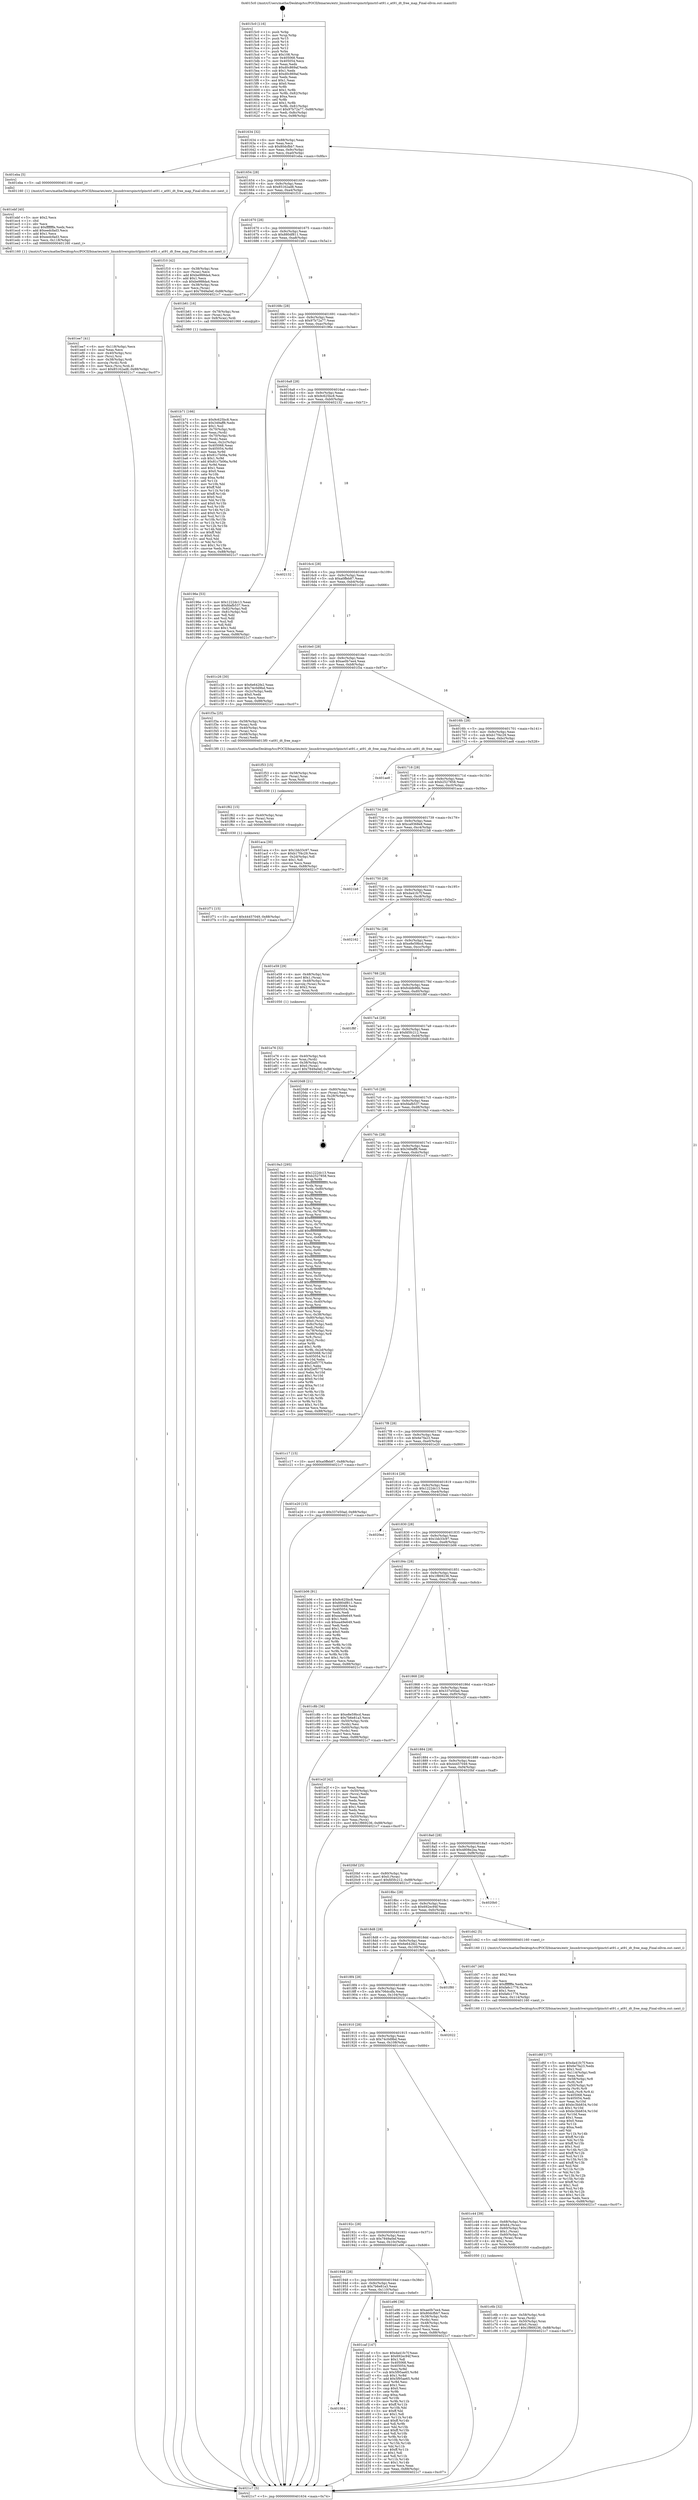 digraph "0x4015c0" {
  label = "0x4015c0 (/mnt/c/Users/mathe/Desktop/tcc/POCII/binaries/extr_linuxdriverspinctrlpinctrl-at91.c_at91_dt_free_map_Final-ollvm.out::main(0))"
  labelloc = "t"
  node[shape=record]

  Entry [label="",width=0.3,height=0.3,shape=circle,fillcolor=black,style=filled]
  "0x401634" [label="{
     0x401634 [32]\l
     | [instrs]\l
     &nbsp;&nbsp;0x401634 \<+6\>: mov -0x88(%rbp),%eax\l
     &nbsp;&nbsp;0x40163a \<+2\>: mov %eax,%ecx\l
     &nbsp;&nbsp;0x40163c \<+6\>: sub $0x80dcfbb7,%ecx\l
     &nbsp;&nbsp;0x401642 \<+6\>: mov %eax,-0x9c(%rbp)\l
     &nbsp;&nbsp;0x401648 \<+6\>: mov %ecx,-0xa0(%rbp)\l
     &nbsp;&nbsp;0x40164e \<+6\>: je 0000000000401eba \<main+0x8fa\>\l
  }"]
  "0x401eba" [label="{
     0x401eba [5]\l
     | [instrs]\l
     &nbsp;&nbsp;0x401eba \<+5\>: call 0000000000401160 \<next_i\>\l
     | [calls]\l
     &nbsp;&nbsp;0x401160 \{1\} (/mnt/c/Users/mathe/Desktop/tcc/POCII/binaries/extr_linuxdriverspinctrlpinctrl-at91.c_at91_dt_free_map_Final-ollvm.out::next_i)\l
  }"]
  "0x401654" [label="{
     0x401654 [28]\l
     | [instrs]\l
     &nbsp;&nbsp;0x401654 \<+5\>: jmp 0000000000401659 \<main+0x99\>\l
     &nbsp;&nbsp;0x401659 \<+6\>: mov -0x9c(%rbp),%eax\l
     &nbsp;&nbsp;0x40165f \<+5\>: sub $0x85162ad8,%eax\l
     &nbsp;&nbsp;0x401664 \<+6\>: mov %eax,-0xa4(%rbp)\l
     &nbsp;&nbsp;0x40166a \<+6\>: je 0000000000401f10 \<main+0x950\>\l
  }"]
  Exit [label="",width=0.3,height=0.3,shape=circle,fillcolor=black,style=filled,peripheries=2]
  "0x401f10" [label="{
     0x401f10 [42]\l
     | [instrs]\l
     &nbsp;&nbsp;0x401f10 \<+4\>: mov -0x38(%rbp),%rax\l
     &nbsp;&nbsp;0x401f14 \<+2\>: mov (%rax),%ecx\l
     &nbsp;&nbsp;0x401f16 \<+6\>: add $0xbe988da4,%ecx\l
     &nbsp;&nbsp;0x401f1c \<+3\>: add $0x1,%ecx\l
     &nbsp;&nbsp;0x401f1f \<+6\>: sub $0xbe988da4,%ecx\l
     &nbsp;&nbsp;0x401f25 \<+4\>: mov -0x38(%rbp),%rax\l
     &nbsp;&nbsp;0x401f29 \<+2\>: mov %ecx,(%rax)\l
     &nbsp;&nbsp;0x401f2b \<+10\>: movl $0x7849a0ef,-0x88(%rbp)\l
     &nbsp;&nbsp;0x401f35 \<+5\>: jmp 00000000004021c7 \<main+0xc07\>\l
  }"]
  "0x401670" [label="{
     0x401670 [28]\l
     | [instrs]\l
     &nbsp;&nbsp;0x401670 \<+5\>: jmp 0000000000401675 \<main+0xb5\>\l
     &nbsp;&nbsp;0x401675 \<+6\>: mov -0x9c(%rbp),%eax\l
     &nbsp;&nbsp;0x40167b \<+5\>: sub $0x880df811,%eax\l
     &nbsp;&nbsp;0x401680 \<+6\>: mov %eax,-0xa8(%rbp)\l
     &nbsp;&nbsp;0x401686 \<+6\>: je 0000000000401b61 \<main+0x5a1\>\l
  }"]
  "0x401f71" [label="{
     0x401f71 [15]\l
     | [instrs]\l
     &nbsp;&nbsp;0x401f71 \<+10\>: movl $0x44457049,-0x88(%rbp)\l
     &nbsp;&nbsp;0x401f7b \<+5\>: jmp 00000000004021c7 \<main+0xc07\>\l
  }"]
  "0x401b61" [label="{
     0x401b61 [16]\l
     | [instrs]\l
     &nbsp;&nbsp;0x401b61 \<+4\>: mov -0x78(%rbp),%rax\l
     &nbsp;&nbsp;0x401b65 \<+3\>: mov (%rax),%rax\l
     &nbsp;&nbsp;0x401b68 \<+4\>: mov 0x8(%rax),%rdi\l
     &nbsp;&nbsp;0x401b6c \<+5\>: call 0000000000401060 \<atoi@plt\>\l
     | [calls]\l
     &nbsp;&nbsp;0x401060 \{1\} (unknown)\l
  }"]
  "0x40168c" [label="{
     0x40168c [28]\l
     | [instrs]\l
     &nbsp;&nbsp;0x40168c \<+5\>: jmp 0000000000401691 \<main+0xd1\>\l
     &nbsp;&nbsp;0x401691 \<+6\>: mov -0x9c(%rbp),%eax\l
     &nbsp;&nbsp;0x401697 \<+5\>: sub $0x97b72a77,%eax\l
     &nbsp;&nbsp;0x40169c \<+6\>: mov %eax,-0xac(%rbp)\l
     &nbsp;&nbsp;0x4016a2 \<+6\>: je 000000000040196e \<main+0x3ae\>\l
  }"]
  "0x401f62" [label="{
     0x401f62 [15]\l
     | [instrs]\l
     &nbsp;&nbsp;0x401f62 \<+4\>: mov -0x40(%rbp),%rax\l
     &nbsp;&nbsp;0x401f66 \<+3\>: mov (%rax),%rax\l
     &nbsp;&nbsp;0x401f69 \<+3\>: mov %rax,%rdi\l
     &nbsp;&nbsp;0x401f6c \<+5\>: call 0000000000401030 \<free@plt\>\l
     | [calls]\l
     &nbsp;&nbsp;0x401030 \{1\} (unknown)\l
  }"]
  "0x40196e" [label="{
     0x40196e [53]\l
     | [instrs]\l
     &nbsp;&nbsp;0x40196e \<+5\>: mov $0x1222dc13,%eax\l
     &nbsp;&nbsp;0x401973 \<+5\>: mov $0xfdafb537,%ecx\l
     &nbsp;&nbsp;0x401978 \<+6\>: mov -0x82(%rbp),%dl\l
     &nbsp;&nbsp;0x40197e \<+7\>: mov -0x81(%rbp),%sil\l
     &nbsp;&nbsp;0x401985 \<+3\>: mov %dl,%dil\l
     &nbsp;&nbsp;0x401988 \<+3\>: and %sil,%dil\l
     &nbsp;&nbsp;0x40198b \<+3\>: xor %sil,%dl\l
     &nbsp;&nbsp;0x40198e \<+3\>: or %dl,%dil\l
     &nbsp;&nbsp;0x401991 \<+4\>: test $0x1,%dil\l
     &nbsp;&nbsp;0x401995 \<+3\>: cmovne %ecx,%eax\l
     &nbsp;&nbsp;0x401998 \<+6\>: mov %eax,-0x88(%rbp)\l
     &nbsp;&nbsp;0x40199e \<+5\>: jmp 00000000004021c7 \<main+0xc07\>\l
  }"]
  "0x4016a8" [label="{
     0x4016a8 [28]\l
     | [instrs]\l
     &nbsp;&nbsp;0x4016a8 \<+5\>: jmp 00000000004016ad \<main+0xed\>\l
     &nbsp;&nbsp;0x4016ad \<+6\>: mov -0x9c(%rbp),%eax\l
     &nbsp;&nbsp;0x4016b3 \<+5\>: sub $0x9c625bc8,%eax\l
     &nbsp;&nbsp;0x4016b8 \<+6\>: mov %eax,-0xb0(%rbp)\l
     &nbsp;&nbsp;0x4016be \<+6\>: je 0000000000402132 \<main+0xb72\>\l
  }"]
  "0x4021c7" [label="{
     0x4021c7 [5]\l
     | [instrs]\l
     &nbsp;&nbsp;0x4021c7 \<+5\>: jmp 0000000000401634 \<main+0x74\>\l
  }"]
  "0x4015c0" [label="{
     0x4015c0 [116]\l
     | [instrs]\l
     &nbsp;&nbsp;0x4015c0 \<+1\>: push %rbp\l
     &nbsp;&nbsp;0x4015c1 \<+3\>: mov %rsp,%rbp\l
     &nbsp;&nbsp;0x4015c4 \<+2\>: push %r15\l
     &nbsp;&nbsp;0x4015c6 \<+2\>: push %r14\l
     &nbsp;&nbsp;0x4015c8 \<+2\>: push %r13\l
     &nbsp;&nbsp;0x4015ca \<+2\>: push %r12\l
     &nbsp;&nbsp;0x4015cc \<+1\>: push %rbx\l
     &nbsp;&nbsp;0x4015cd \<+7\>: sub $0x108,%rsp\l
     &nbsp;&nbsp;0x4015d4 \<+7\>: mov 0x405068,%eax\l
     &nbsp;&nbsp;0x4015db \<+7\>: mov 0x405054,%ecx\l
     &nbsp;&nbsp;0x4015e2 \<+2\>: mov %eax,%edx\l
     &nbsp;&nbsp;0x4015e4 \<+6\>: sub $0xd0c869af,%edx\l
     &nbsp;&nbsp;0x4015ea \<+3\>: sub $0x1,%edx\l
     &nbsp;&nbsp;0x4015ed \<+6\>: add $0xd0c869af,%edx\l
     &nbsp;&nbsp;0x4015f3 \<+3\>: imul %edx,%eax\l
     &nbsp;&nbsp;0x4015f6 \<+3\>: and $0x1,%eax\l
     &nbsp;&nbsp;0x4015f9 \<+3\>: cmp $0x0,%eax\l
     &nbsp;&nbsp;0x4015fc \<+4\>: sete %r8b\l
     &nbsp;&nbsp;0x401600 \<+4\>: and $0x1,%r8b\l
     &nbsp;&nbsp;0x401604 \<+7\>: mov %r8b,-0x82(%rbp)\l
     &nbsp;&nbsp;0x40160b \<+3\>: cmp $0xa,%ecx\l
     &nbsp;&nbsp;0x40160e \<+4\>: setl %r8b\l
     &nbsp;&nbsp;0x401612 \<+4\>: and $0x1,%r8b\l
     &nbsp;&nbsp;0x401616 \<+7\>: mov %r8b,-0x81(%rbp)\l
     &nbsp;&nbsp;0x40161d \<+10\>: movl $0x97b72a77,-0x88(%rbp)\l
     &nbsp;&nbsp;0x401627 \<+6\>: mov %edi,-0x8c(%rbp)\l
     &nbsp;&nbsp;0x40162d \<+7\>: mov %rsi,-0x98(%rbp)\l
  }"]
  "0x401f53" [label="{
     0x401f53 [15]\l
     | [instrs]\l
     &nbsp;&nbsp;0x401f53 \<+4\>: mov -0x58(%rbp),%rax\l
     &nbsp;&nbsp;0x401f57 \<+3\>: mov (%rax),%rax\l
     &nbsp;&nbsp;0x401f5a \<+3\>: mov %rax,%rdi\l
     &nbsp;&nbsp;0x401f5d \<+5\>: call 0000000000401030 \<free@plt\>\l
     | [calls]\l
     &nbsp;&nbsp;0x401030 \{1\} (unknown)\l
  }"]
  "0x402132" [label="{
     0x402132\l
  }", style=dashed]
  "0x4016c4" [label="{
     0x4016c4 [28]\l
     | [instrs]\l
     &nbsp;&nbsp;0x4016c4 \<+5\>: jmp 00000000004016c9 \<main+0x109\>\l
     &nbsp;&nbsp;0x4016c9 \<+6\>: mov -0x9c(%rbp),%eax\l
     &nbsp;&nbsp;0x4016cf \<+5\>: sub $0xa0ffeb87,%eax\l
     &nbsp;&nbsp;0x4016d4 \<+6\>: mov %eax,-0xb4(%rbp)\l
     &nbsp;&nbsp;0x4016da \<+6\>: je 0000000000401c26 \<main+0x666\>\l
  }"]
  "0x401ee7" [label="{
     0x401ee7 [41]\l
     | [instrs]\l
     &nbsp;&nbsp;0x401ee7 \<+6\>: mov -0x118(%rbp),%ecx\l
     &nbsp;&nbsp;0x401eed \<+3\>: imul %eax,%ecx\l
     &nbsp;&nbsp;0x401ef0 \<+4\>: mov -0x40(%rbp),%rsi\l
     &nbsp;&nbsp;0x401ef4 \<+3\>: mov (%rsi),%rsi\l
     &nbsp;&nbsp;0x401ef7 \<+4\>: mov -0x38(%rbp),%rdi\l
     &nbsp;&nbsp;0x401efb \<+3\>: movslq (%rdi),%rdi\l
     &nbsp;&nbsp;0x401efe \<+3\>: mov %ecx,(%rsi,%rdi,4)\l
     &nbsp;&nbsp;0x401f01 \<+10\>: movl $0x85162ad8,-0x88(%rbp)\l
     &nbsp;&nbsp;0x401f0b \<+5\>: jmp 00000000004021c7 \<main+0xc07\>\l
  }"]
  "0x401c26" [label="{
     0x401c26 [30]\l
     | [instrs]\l
     &nbsp;&nbsp;0x401c26 \<+5\>: mov $0x6e642fe2,%eax\l
     &nbsp;&nbsp;0x401c2b \<+5\>: mov $0x74c0d9bd,%ecx\l
     &nbsp;&nbsp;0x401c30 \<+3\>: mov -0x2c(%rbp),%edx\l
     &nbsp;&nbsp;0x401c33 \<+3\>: cmp $0x0,%edx\l
     &nbsp;&nbsp;0x401c36 \<+3\>: cmove %ecx,%eax\l
     &nbsp;&nbsp;0x401c39 \<+6\>: mov %eax,-0x88(%rbp)\l
     &nbsp;&nbsp;0x401c3f \<+5\>: jmp 00000000004021c7 \<main+0xc07\>\l
  }"]
  "0x4016e0" [label="{
     0x4016e0 [28]\l
     | [instrs]\l
     &nbsp;&nbsp;0x4016e0 \<+5\>: jmp 00000000004016e5 \<main+0x125\>\l
     &nbsp;&nbsp;0x4016e5 \<+6\>: mov -0x9c(%rbp),%eax\l
     &nbsp;&nbsp;0x4016eb \<+5\>: sub $0xae0b7ee4,%eax\l
     &nbsp;&nbsp;0x4016f0 \<+6\>: mov %eax,-0xb8(%rbp)\l
     &nbsp;&nbsp;0x4016f6 \<+6\>: je 0000000000401f3a \<main+0x97a\>\l
  }"]
  "0x401ebf" [label="{
     0x401ebf [40]\l
     | [instrs]\l
     &nbsp;&nbsp;0x401ebf \<+5\>: mov $0x2,%ecx\l
     &nbsp;&nbsp;0x401ec4 \<+1\>: cltd\l
     &nbsp;&nbsp;0x401ec5 \<+2\>: idiv %ecx\l
     &nbsp;&nbsp;0x401ec7 \<+6\>: imul $0xfffffffe,%edx,%ecx\l
     &nbsp;&nbsp;0x401ecd \<+6\>: add $0xeedcfad3,%ecx\l
     &nbsp;&nbsp;0x401ed3 \<+3\>: add $0x1,%ecx\l
     &nbsp;&nbsp;0x401ed6 \<+6\>: sub $0xeedcfad3,%ecx\l
     &nbsp;&nbsp;0x401edc \<+6\>: mov %ecx,-0x118(%rbp)\l
     &nbsp;&nbsp;0x401ee2 \<+5\>: call 0000000000401160 \<next_i\>\l
     | [calls]\l
     &nbsp;&nbsp;0x401160 \{1\} (/mnt/c/Users/mathe/Desktop/tcc/POCII/binaries/extr_linuxdriverspinctrlpinctrl-at91.c_at91_dt_free_map_Final-ollvm.out::next_i)\l
  }"]
  "0x401f3a" [label="{
     0x401f3a [25]\l
     | [instrs]\l
     &nbsp;&nbsp;0x401f3a \<+4\>: mov -0x58(%rbp),%rax\l
     &nbsp;&nbsp;0x401f3e \<+3\>: mov (%rax),%rdi\l
     &nbsp;&nbsp;0x401f41 \<+4\>: mov -0x40(%rbp),%rax\l
     &nbsp;&nbsp;0x401f45 \<+3\>: mov (%rax),%rsi\l
     &nbsp;&nbsp;0x401f48 \<+4\>: mov -0x68(%rbp),%rax\l
     &nbsp;&nbsp;0x401f4c \<+2\>: mov (%rax),%edx\l
     &nbsp;&nbsp;0x401f4e \<+5\>: call 00000000004013f0 \<at91_dt_free_map\>\l
     | [calls]\l
     &nbsp;&nbsp;0x4013f0 \{1\} (/mnt/c/Users/mathe/Desktop/tcc/POCII/binaries/extr_linuxdriverspinctrlpinctrl-at91.c_at91_dt_free_map_Final-ollvm.out::at91_dt_free_map)\l
  }"]
  "0x4016fc" [label="{
     0x4016fc [28]\l
     | [instrs]\l
     &nbsp;&nbsp;0x4016fc \<+5\>: jmp 0000000000401701 \<main+0x141\>\l
     &nbsp;&nbsp;0x401701 \<+6\>: mov -0x9c(%rbp),%eax\l
     &nbsp;&nbsp;0x401707 \<+5\>: sub $0xb17f4c29,%eax\l
     &nbsp;&nbsp;0x40170c \<+6\>: mov %eax,-0xbc(%rbp)\l
     &nbsp;&nbsp;0x401712 \<+6\>: je 0000000000401ae8 \<main+0x528\>\l
  }"]
  "0x401e76" [label="{
     0x401e76 [32]\l
     | [instrs]\l
     &nbsp;&nbsp;0x401e76 \<+4\>: mov -0x40(%rbp),%rdi\l
     &nbsp;&nbsp;0x401e7a \<+3\>: mov %rax,(%rdi)\l
     &nbsp;&nbsp;0x401e7d \<+4\>: mov -0x38(%rbp),%rax\l
     &nbsp;&nbsp;0x401e81 \<+6\>: movl $0x0,(%rax)\l
     &nbsp;&nbsp;0x401e87 \<+10\>: movl $0x7849a0ef,-0x88(%rbp)\l
     &nbsp;&nbsp;0x401e91 \<+5\>: jmp 00000000004021c7 \<main+0xc07\>\l
  }"]
  "0x401ae8" [label="{
     0x401ae8\l
  }", style=dashed]
  "0x401718" [label="{
     0x401718 [28]\l
     | [instrs]\l
     &nbsp;&nbsp;0x401718 \<+5\>: jmp 000000000040171d \<main+0x15d\>\l
     &nbsp;&nbsp;0x40171d \<+6\>: mov -0x9c(%rbp),%eax\l
     &nbsp;&nbsp;0x401723 \<+5\>: sub $0xb2527858,%eax\l
     &nbsp;&nbsp;0x401728 \<+6\>: mov %eax,-0xc0(%rbp)\l
     &nbsp;&nbsp;0x40172e \<+6\>: je 0000000000401aca \<main+0x50a\>\l
  }"]
  "0x401d6f" [label="{
     0x401d6f [177]\l
     | [instrs]\l
     &nbsp;&nbsp;0x401d6f \<+5\>: mov $0xda41fc7f,%ecx\l
     &nbsp;&nbsp;0x401d74 \<+5\>: mov $0x6e7fa23,%edx\l
     &nbsp;&nbsp;0x401d79 \<+3\>: mov $0x1,%sil\l
     &nbsp;&nbsp;0x401d7c \<+6\>: mov -0x114(%rbp),%edi\l
     &nbsp;&nbsp;0x401d82 \<+3\>: imul %eax,%edi\l
     &nbsp;&nbsp;0x401d85 \<+4\>: mov -0x58(%rbp),%r8\l
     &nbsp;&nbsp;0x401d89 \<+3\>: mov (%r8),%r8\l
     &nbsp;&nbsp;0x401d8c \<+4\>: mov -0x50(%rbp),%r9\l
     &nbsp;&nbsp;0x401d90 \<+3\>: movslq (%r9),%r9\l
     &nbsp;&nbsp;0x401d93 \<+4\>: mov %edi,(%r8,%r9,4)\l
     &nbsp;&nbsp;0x401d97 \<+7\>: mov 0x405068,%eax\l
     &nbsp;&nbsp;0x401d9e \<+7\>: mov 0x405054,%edi\l
     &nbsp;&nbsp;0x401da5 \<+3\>: mov %eax,%r10d\l
     &nbsp;&nbsp;0x401da8 \<+7\>: add $0xbc3bb834,%r10d\l
     &nbsp;&nbsp;0x401daf \<+4\>: sub $0x1,%r10d\l
     &nbsp;&nbsp;0x401db3 \<+7\>: sub $0xbc3bb834,%r10d\l
     &nbsp;&nbsp;0x401dba \<+4\>: imul %r10d,%eax\l
     &nbsp;&nbsp;0x401dbe \<+3\>: and $0x1,%eax\l
     &nbsp;&nbsp;0x401dc1 \<+3\>: cmp $0x0,%eax\l
     &nbsp;&nbsp;0x401dc4 \<+4\>: sete %r11b\l
     &nbsp;&nbsp;0x401dc8 \<+3\>: cmp $0xa,%edi\l
     &nbsp;&nbsp;0x401dcb \<+3\>: setl %bl\l
     &nbsp;&nbsp;0x401dce \<+3\>: mov %r11b,%r14b\l
     &nbsp;&nbsp;0x401dd1 \<+4\>: xor $0xff,%r14b\l
     &nbsp;&nbsp;0x401dd5 \<+3\>: mov %bl,%r15b\l
     &nbsp;&nbsp;0x401dd8 \<+4\>: xor $0xff,%r15b\l
     &nbsp;&nbsp;0x401ddc \<+4\>: xor $0x1,%sil\l
     &nbsp;&nbsp;0x401de0 \<+3\>: mov %r14b,%r12b\l
     &nbsp;&nbsp;0x401de3 \<+4\>: and $0xff,%r12b\l
     &nbsp;&nbsp;0x401de7 \<+3\>: and %sil,%r11b\l
     &nbsp;&nbsp;0x401dea \<+3\>: mov %r15b,%r13b\l
     &nbsp;&nbsp;0x401ded \<+4\>: and $0xff,%r13b\l
     &nbsp;&nbsp;0x401df1 \<+3\>: and %sil,%bl\l
     &nbsp;&nbsp;0x401df4 \<+3\>: or %r11b,%r12b\l
     &nbsp;&nbsp;0x401df7 \<+3\>: or %bl,%r13b\l
     &nbsp;&nbsp;0x401dfa \<+3\>: xor %r13b,%r12b\l
     &nbsp;&nbsp;0x401dfd \<+3\>: or %r15b,%r14b\l
     &nbsp;&nbsp;0x401e00 \<+4\>: xor $0xff,%r14b\l
     &nbsp;&nbsp;0x401e04 \<+4\>: or $0x1,%sil\l
     &nbsp;&nbsp;0x401e08 \<+3\>: and %sil,%r14b\l
     &nbsp;&nbsp;0x401e0b \<+3\>: or %r14b,%r12b\l
     &nbsp;&nbsp;0x401e0e \<+4\>: test $0x1,%r12b\l
     &nbsp;&nbsp;0x401e12 \<+3\>: cmovne %edx,%ecx\l
     &nbsp;&nbsp;0x401e15 \<+6\>: mov %ecx,-0x88(%rbp)\l
     &nbsp;&nbsp;0x401e1b \<+5\>: jmp 00000000004021c7 \<main+0xc07\>\l
  }"]
  "0x401aca" [label="{
     0x401aca [30]\l
     | [instrs]\l
     &nbsp;&nbsp;0x401aca \<+5\>: mov $0x1bb33c97,%eax\l
     &nbsp;&nbsp;0x401acf \<+5\>: mov $0xb17f4c29,%ecx\l
     &nbsp;&nbsp;0x401ad4 \<+3\>: mov -0x2d(%rbp),%dl\l
     &nbsp;&nbsp;0x401ad7 \<+3\>: test $0x1,%dl\l
     &nbsp;&nbsp;0x401ada \<+3\>: cmovne %ecx,%eax\l
     &nbsp;&nbsp;0x401add \<+6\>: mov %eax,-0x88(%rbp)\l
     &nbsp;&nbsp;0x401ae3 \<+5\>: jmp 00000000004021c7 \<main+0xc07\>\l
  }"]
  "0x401734" [label="{
     0x401734 [28]\l
     | [instrs]\l
     &nbsp;&nbsp;0x401734 \<+5\>: jmp 0000000000401739 \<main+0x179\>\l
     &nbsp;&nbsp;0x401739 \<+6\>: mov -0x9c(%rbp),%eax\l
     &nbsp;&nbsp;0x40173f \<+5\>: sub $0xca9368e8,%eax\l
     &nbsp;&nbsp;0x401744 \<+6\>: mov %eax,-0xc4(%rbp)\l
     &nbsp;&nbsp;0x40174a \<+6\>: je 00000000004021b8 \<main+0xbf8\>\l
  }"]
  "0x401d47" [label="{
     0x401d47 [40]\l
     | [instrs]\l
     &nbsp;&nbsp;0x401d47 \<+5\>: mov $0x2,%ecx\l
     &nbsp;&nbsp;0x401d4c \<+1\>: cltd\l
     &nbsp;&nbsp;0x401d4d \<+2\>: idiv %ecx\l
     &nbsp;&nbsp;0x401d4f \<+6\>: imul $0xfffffffe,%edx,%ecx\l
     &nbsp;&nbsp;0x401d55 \<+6\>: add $0xfa6c1776,%ecx\l
     &nbsp;&nbsp;0x401d5b \<+3\>: add $0x1,%ecx\l
     &nbsp;&nbsp;0x401d5e \<+6\>: sub $0xfa6c1776,%ecx\l
     &nbsp;&nbsp;0x401d64 \<+6\>: mov %ecx,-0x114(%rbp)\l
     &nbsp;&nbsp;0x401d6a \<+5\>: call 0000000000401160 \<next_i\>\l
     | [calls]\l
     &nbsp;&nbsp;0x401160 \{1\} (/mnt/c/Users/mathe/Desktop/tcc/POCII/binaries/extr_linuxdriverspinctrlpinctrl-at91.c_at91_dt_free_map_Final-ollvm.out::next_i)\l
  }"]
  "0x4021b8" [label="{
     0x4021b8\l
  }", style=dashed]
  "0x401750" [label="{
     0x401750 [28]\l
     | [instrs]\l
     &nbsp;&nbsp;0x401750 \<+5\>: jmp 0000000000401755 \<main+0x195\>\l
     &nbsp;&nbsp;0x401755 \<+6\>: mov -0x9c(%rbp),%eax\l
     &nbsp;&nbsp;0x40175b \<+5\>: sub $0xda41fc7f,%eax\l
     &nbsp;&nbsp;0x401760 \<+6\>: mov %eax,-0xc8(%rbp)\l
     &nbsp;&nbsp;0x401766 \<+6\>: je 0000000000402162 \<main+0xba2\>\l
  }"]
  "0x401964" [label="{
     0x401964\l
  }", style=dashed]
  "0x402162" [label="{
     0x402162\l
  }", style=dashed]
  "0x40176c" [label="{
     0x40176c [28]\l
     | [instrs]\l
     &nbsp;&nbsp;0x40176c \<+5\>: jmp 0000000000401771 \<main+0x1b1\>\l
     &nbsp;&nbsp;0x401771 \<+6\>: mov -0x9c(%rbp),%eax\l
     &nbsp;&nbsp;0x401777 \<+5\>: sub $0xe8e59bcd,%eax\l
     &nbsp;&nbsp;0x40177c \<+6\>: mov %eax,-0xcc(%rbp)\l
     &nbsp;&nbsp;0x401782 \<+6\>: je 0000000000401e59 \<main+0x899\>\l
  }"]
  "0x401caf" [label="{
     0x401caf [147]\l
     | [instrs]\l
     &nbsp;&nbsp;0x401caf \<+5\>: mov $0xda41fc7f,%eax\l
     &nbsp;&nbsp;0x401cb4 \<+5\>: mov $0x692ec94f,%ecx\l
     &nbsp;&nbsp;0x401cb9 \<+2\>: mov $0x1,%dl\l
     &nbsp;&nbsp;0x401cbb \<+7\>: mov 0x405068,%esi\l
     &nbsp;&nbsp;0x401cc2 \<+7\>: mov 0x405054,%edi\l
     &nbsp;&nbsp;0x401cc9 \<+3\>: mov %esi,%r8d\l
     &nbsp;&nbsp;0x401ccc \<+7\>: sub $0x5f95ae65,%r8d\l
     &nbsp;&nbsp;0x401cd3 \<+4\>: sub $0x1,%r8d\l
     &nbsp;&nbsp;0x401cd7 \<+7\>: add $0x5f95ae65,%r8d\l
     &nbsp;&nbsp;0x401cde \<+4\>: imul %r8d,%esi\l
     &nbsp;&nbsp;0x401ce2 \<+3\>: and $0x1,%esi\l
     &nbsp;&nbsp;0x401ce5 \<+3\>: cmp $0x0,%esi\l
     &nbsp;&nbsp;0x401ce8 \<+4\>: sete %r9b\l
     &nbsp;&nbsp;0x401cec \<+3\>: cmp $0xa,%edi\l
     &nbsp;&nbsp;0x401cef \<+4\>: setl %r10b\l
     &nbsp;&nbsp;0x401cf3 \<+3\>: mov %r9b,%r11b\l
     &nbsp;&nbsp;0x401cf6 \<+4\>: xor $0xff,%r11b\l
     &nbsp;&nbsp;0x401cfa \<+3\>: mov %r10b,%bl\l
     &nbsp;&nbsp;0x401cfd \<+3\>: xor $0xff,%bl\l
     &nbsp;&nbsp;0x401d00 \<+3\>: xor $0x1,%dl\l
     &nbsp;&nbsp;0x401d03 \<+3\>: mov %r11b,%r14b\l
     &nbsp;&nbsp;0x401d06 \<+4\>: and $0xff,%r14b\l
     &nbsp;&nbsp;0x401d0a \<+3\>: and %dl,%r9b\l
     &nbsp;&nbsp;0x401d0d \<+3\>: mov %bl,%r15b\l
     &nbsp;&nbsp;0x401d10 \<+4\>: and $0xff,%r15b\l
     &nbsp;&nbsp;0x401d14 \<+3\>: and %dl,%r10b\l
     &nbsp;&nbsp;0x401d17 \<+3\>: or %r9b,%r14b\l
     &nbsp;&nbsp;0x401d1a \<+3\>: or %r10b,%r15b\l
     &nbsp;&nbsp;0x401d1d \<+3\>: xor %r15b,%r14b\l
     &nbsp;&nbsp;0x401d20 \<+3\>: or %bl,%r11b\l
     &nbsp;&nbsp;0x401d23 \<+4\>: xor $0xff,%r11b\l
     &nbsp;&nbsp;0x401d27 \<+3\>: or $0x1,%dl\l
     &nbsp;&nbsp;0x401d2a \<+3\>: and %dl,%r11b\l
     &nbsp;&nbsp;0x401d2d \<+3\>: or %r11b,%r14b\l
     &nbsp;&nbsp;0x401d30 \<+4\>: test $0x1,%r14b\l
     &nbsp;&nbsp;0x401d34 \<+3\>: cmovne %ecx,%eax\l
     &nbsp;&nbsp;0x401d37 \<+6\>: mov %eax,-0x88(%rbp)\l
     &nbsp;&nbsp;0x401d3d \<+5\>: jmp 00000000004021c7 \<main+0xc07\>\l
  }"]
  "0x401e59" [label="{
     0x401e59 [29]\l
     | [instrs]\l
     &nbsp;&nbsp;0x401e59 \<+4\>: mov -0x48(%rbp),%rax\l
     &nbsp;&nbsp;0x401e5d \<+6\>: movl $0x1,(%rax)\l
     &nbsp;&nbsp;0x401e63 \<+4\>: mov -0x48(%rbp),%rax\l
     &nbsp;&nbsp;0x401e67 \<+3\>: movslq (%rax),%rax\l
     &nbsp;&nbsp;0x401e6a \<+4\>: shl $0x2,%rax\l
     &nbsp;&nbsp;0x401e6e \<+3\>: mov %rax,%rdi\l
     &nbsp;&nbsp;0x401e71 \<+5\>: call 0000000000401050 \<malloc@plt\>\l
     | [calls]\l
     &nbsp;&nbsp;0x401050 \{1\} (unknown)\l
  }"]
  "0x401788" [label="{
     0x401788 [28]\l
     | [instrs]\l
     &nbsp;&nbsp;0x401788 \<+5\>: jmp 000000000040178d \<main+0x1cd\>\l
     &nbsp;&nbsp;0x40178d \<+6\>: mov -0x9c(%rbp),%eax\l
     &nbsp;&nbsp;0x401793 \<+5\>: sub $0xfcddb96b,%eax\l
     &nbsp;&nbsp;0x401798 \<+6\>: mov %eax,-0xd0(%rbp)\l
     &nbsp;&nbsp;0x40179e \<+6\>: je 0000000000401f8f \<main+0x9cf\>\l
  }"]
  "0x401948" [label="{
     0x401948 [28]\l
     | [instrs]\l
     &nbsp;&nbsp;0x401948 \<+5\>: jmp 000000000040194d \<main+0x38d\>\l
     &nbsp;&nbsp;0x40194d \<+6\>: mov -0x9c(%rbp),%eax\l
     &nbsp;&nbsp;0x401953 \<+5\>: sub $0x7b6e81a3,%eax\l
     &nbsp;&nbsp;0x401958 \<+6\>: mov %eax,-0x110(%rbp)\l
     &nbsp;&nbsp;0x40195e \<+6\>: je 0000000000401caf \<main+0x6ef\>\l
  }"]
  "0x401f8f" [label="{
     0x401f8f\l
  }", style=dashed]
  "0x4017a4" [label="{
     0x4017a4 [28]\l
     | [instrs]\l
     &nbsp;&nbsp;0x4017a4 \<+5\>: jmp 00000000004017a9 \<main+0x1e9\>\l
     &nbsp;&nbsp;0x4017a9 \<+6\>: mov -0x9c(%rbp),%eax\l
     &nbsp;&nbsp;0x4017af \<+5\>: sub $0xfd5fc212,%eax\l
     &nbsp;&nbsp;0x4017b4 \<+6\>: mov %eax,-0xd4(%rbp)\l
     &nbsp;&nbsp;0x4017ba \<+6\>: je 00000000004020d8 \<main+0xb18\>\l
  }"]
  "0x401e96" [label="{
     0x401e96 [36]\l
     | [instrs]\l
     &nbsp;&nbsp;0x401e96 \<+5\>: mov $0xae0b7ee4,%eax\l
     &nbsp;&nbsp;0x401e9b \<+5\>: mov $0x80dcfbb7,%ecx\l
     &nbsp;&nbsp;0x401ea0 \<+4\>: mov -0x38(%rbp),%rdx\l
     &nbsp;&nbsp;0x401ea4 \<+2\>: mov (%rdx),%esi\l
     &nbsp;&nbsp;0x401ea6 \<+4\>: mov -0x48(%rbp),%rdx\l
     &nbsp;&nbsp;0x401eaa \<+2\>: cmp (%rdx),%esi\l
     &nbsp;&nbsp;0x401eac \<+3\>: cmovl %ecx,%eax\l
     &nbsp;&nbsp;0x401eaf \<+6\>: mov %eax,-0x88(%rbp)\l
     &nbsp;&nbsp;0x401eb5 \<+5\>: jmp 00000000004021c7 \<main+0xc07\>\l
  }"]
  "0x4020d8" [label="{
     0x4020d8 [21]\l
     | [instrs]\l
     &nbsp;&nbsp;0x4020d8 \<+4\>: mov -0x80(%rbp),%rax\l
     &nbsp;&nbsp;0x4020dc \<+2\>: mov (%rax),%eax\l
     &nbsp;&nbsp;0x4020de \<+4\>: lea -0x28(%rbp),%rsp\l
     &nbsp;&nbsp;0x4020e2 \<+1\>: pop %rbx\l
     &nbsp;&nbsp;0x4020e3 \<+2\>: pop %r12\l
     &nbsp;&nbsp;0x4020e5 \<+2\>: pop %r13\l
     &nbsp;&nbsp;0x4020e7 \<+2\>: pop %r14\l
     &nbsp;&nbsp;0x4020e9 \<+2\>: pop %r15\l
     &nbsp;&nbsp;0x4020eb \<+1\>: pop %rbp\l
     &nbsp;&nbsp;0x4020ec \<+1\>: ret\l
  }"]
  "0x4017c0" [label="{
     0x4017c0 [28]\l
     | [instrs]\l
     &nbsp;&nbsp;0x4017c0 \<+5\>: jmp 00000000004017c5 \<main+0x205\>\l
     &nbsp;&nbsp;0x4017c5 \<+6\>: mov -0x9c(%rbp),%eax\l
     &nbsp;&nbsp;0x4017cb \<+5\>: sub $0xfdafb537,%eax\l
     &nbsp;&nbsp;0x4017d0 \<+6\>: mov %eax,-0xd8(%rbp)\l
     &nbsp;&nbsp;0x4017d6 \<+6\>: je 00000000004019a3 \<main+0x3e3\>\l
  }"]
  "0x401c6b" [label="{
     0x401c6b [32]\l
     | [instrs]\l
     &nbsp;&nbsp;0x401c6b \<+4\>: mov -0x58(%rbp),%rdi\l
     &nbsp;&nbsp;0x401c6f \<+3\>: mov %rax,(%rdi)\l
     &nbsp;&nbsp;0x401c72 \<+4\>: mov -0x50(%rbp),%rax\l
     &nbsp;&nbsp;0x401c76 \<+6\>: movl $0x0,(%rax)\l
     &nbsp;&nbsp;0x401c7c \<+10\>: movl $0x1f869236,-0x88(%rbp)\l
     &nbsp;&nbsp;0x401c86 \<+5\>: jmp 00000000004021c7 \<main+0xc07\>\l
  }"]
  "0x4019a3" [label="{
     0x4019a3 [295]\l
     | [instrs]\l
     &nbsp;&nbsp;0x4019a3 \<+5\>: mov $0x1222dc13,%eax\l
     &nbsp;&nbsp;0x4019a8 \<+5\>: mov $0xb2527858,%ecx\l
     &nbsp;&nbsp;0x4019ad \<+3\>: mov %rsp,%rdx\l
     &nbsp;&nbsp;0x4019b0 \<+4\>: add $0xfffffffffffffff0,%rdx\l
     &nbsp;&nbsp;0x4019b4 \<+3\>: mov %rdx,%rsp\l
     &nbsp;&nbsp;0x4019b7 \<+4\>: mov %rdx,-0x80(%rbp)\l
     &nbsp;&nbsp;0x4019bb \<+3\>: mov %rsp,%rdx\l
     &nbsp;&nbsp;0x4019be \<+4\>: add $0xfffffffffffffff0,%rdx\l
     &nbsp;&nbsp;0x4019c2 \<+3\>: mov %rdx,%rsp\l
     &nbsp;&nbsp;0x4019c5 \<+3\>: mov %rsp,%rsi\l
     &nbsp;&nbsp;0x4019c8 \<+4\>: add $0xfffffffffffffff0,%rsi\l
     &nbsp;&nbsp;0x4019cc \<+3\>: mov %rsi,%rsp\l
     &nbsp;&nbsp;0x4019cf \<+4\>: mov %rsi,-0x78(%rbp)\l
     &nbsp;&nbsp;0x4019d3 \<+3\>: mov %rsp,%rsi\l
     &nbsp;&nbsp;0x4019d6 \<+4\>: add $0xfffffffffffffff0,%rsi\l
     &nbsp;&nbsp;0x4019da \<+3\>: mov %rsi,%rsp\l
     &nbsp;&nbsp;0x4019dd \<+4\>: mov %rsi,-0x70(%rbp)\l
     &nbsp;&nbsp;0x4019e1 \<+3\>: mov %rsp,%rsi\l
     &nbsp;&nbsp;0x4019e4 \<+4\>: add $0xfffffffffffffff0,%rsi\l
     &nbsp;&nbsp;0x4019e8 \<+3\>: mov %rsi,%rsp\l
     &nbsp;&nbsp;0x4019eb \<+4\>: mov %rsi,-0x68(%rbp)\l
     &nbsp;&nbsp;0x4019ef \<+3\>: mov %rsp,%rsi\l
     &nbsp;&nbsp;0x4019f2 \<+4\>: add $0xfffffffffffffff0,%rsi\l
     &nbsp;&nbsp;0x4019f6 \<+3\>: mov %rsi,%rsp\l
     &nbsp;&nbsp;0x4019f9 \<+4\>: mov %rsi,-0x60(%rbp)\l
     &nbsp;&nbsp;0x4019fd \<+3\>: mov %rsp,%rsi\l
     &nbsp;&nbsp;0x401a00 \<+4\>: add $0xfffffffffffffff0,%rsi\l
     &nbsp;&nbsp;0x401a04 \<+3\>: mov %rsi,%rsp\l
     &nbsp;&nbsp;0x401a07 \<+4\>: mov %rsi,-0x58(%rbp)\l
     &nbsp;&nbsp;0x401a0b \<+3\>: mov %rsp,%rsi\l
     &nbsp;&nbsp;0x401a0e \<+4\>: add $0xfffffffffffffff0,%rsi\l
     &nbsp;&nbsp;0x401a12 \<+3\>: mov %rsi,%rsp\l
     &nbsp;&nbsp;0x401a15 \<+4\>: mov %rsi,-0x50(%rbp)\l
     &nbsp;&nbsp;0x401a19 \<+3\>: mov %rsp,%rsi\l
     &nbsp;&nbsp;0x401a1c \<+4\>: add $0xfffffffffffffff0,%rsi\l
     &nbsp;&nbsp;0x401a20 \<+3\>: mov %rsi,%rsp\l
     &nbsp;&nbsp;0x401a23 \<+4\>: mov %rsi,-0x48(%rbp)\l
     &nbsp;&nbsp;0x401a27 \<+3\>: mov %rsp,%rsi\l
     &nbsp;&nbsp;0x401a2a \<+4\>: add $0xfffffffffffffff0,%rsi\l
     &nbsp;&nbsp;0x401a2e \<+3\>: mov %rsi,%rsp\l
     &nbsp;&nbsp;0x401a31 \<+4\>: mov %rsi,-0x40(%rbp)\l
     &nbsp;&nbsp;0x401a35 \<+3\>: mov %rsp,%rsi\l
     &nbsp;&nbsp;0x401a38 \<+4\>: add $0xfffffffffffffff0,%rsi\l
     &nbsp;&nbsp;0x401a3c \<+3\>: mov %rsi,%rsp\l
     &nbsp;&nbsp;0x401a3f \<+4\>: mov %rsi,-0x38(%rbp)\l
     &nbsp;&nbsp;0x401a43 \<+4\>: mov -0x80(%rbp),%rsi\l
     &nbsp;&nbsp;0x401a47 \<+6\>: movl $0x0,(%rsi)\l
     &nbsp;&nbsp;0x401a4d \<+6\>: mov -0x8c(%rbp),%edi\l
     &nbsp;&nbsp;0x401a53 \<+2\>: mov %edi,(%rdx)\l
     &nbsp;&nbsp;0x401a55 \<+4\>: mov -0x78(%rbp),%rsi\l
     &nbsp;&nbsp;0x401a59 \<+7\>: mov -0x98(%rbp),%r8\l
     &nbsp;&nbsp;0x401a60 \<+3\>: mov %r8,(%rsi)\l
     &nbsp;&nbsp;0x401a63 \<+3\>: cmpl $0x2,(%rdx)\l
     &nbsp;&nbsp;0x401a66 \<+4\>: setne %r9b\l
     &nbsp;&nbsp;0x401a6a \<+4\>: and $0x1,%r9b\l
     &nbsp;&nbsp;0x401a6e \<+4\>: mov %r9b,-0x2d(%rbp)\l
     &nbsp;&nbsp;0x401a72 \<+8\>: mov 0x405068,%r10d\l
     &nbsp;&nbsp;0x401a7a \<+8\>: mov 0x405054,%r11d\l
     &nbsp;&nbsp;0x401a82 \<+3\>: mov %r10d,%ebx\l
     &nbsp;&nbsp;0x401a85 \<+6\>: add $0xf2ef577f,%ebx\l
     &nbsp;&nbsp;0x401a8b \<+3\>: sub $0x1,%ebx\l
     &nbsp;&nbsp;0x401a8e \<+6\>: sub $0xf2ef577f,%ebx\l
     &nbsp;&nbsp;0x401a94 \<+4\>: imul %ebx,%r10d\l
     &nbsp;&nbsp;0x401a98 \<+4\>: and $0x1,%r10d\l
     &nbsp;&nbsp;0x401a9c \<+4\>: cmp $0x0,%r10d\l
     &nbsp;&nbsp;0x401aa0 \<+4\>: sete %r9b\l
     &nbsp;&nbsp;0x401aa4 \<+4\>: cmp $0xa,%r11d\l
     &nbsp;&nbsp;0x401aa8 \<+4\>: setl %r14b\l
     &nbsp;&nbsp;0x401aac \<+3\>: mov %r9b,%r15b\l
     &nbsp;&nbsp;0x401aaf \<+3\>: and %r14b,%r15b\l
     &nbsp;&nbsp;0x401ab2 \<+3\>: xor %r14b,%r9b\l
     &nbsp;&nbsp;0x401ab5 \<+3\>: or %r9b,%r15b\l
     &nbsp;&nbsp;0x401ab8 \<+4\>: test $0x1,%r15b\l
     &nbsp;&nbsp;0x401abc \<+3\>: cmovne %ecx,%eax\l
     &nbsp;&nbsp;0x401abf \<+6\>: mov %eax,-0x88(%rbp)\l
     &nbsp;&nbsp;0x401ac5 \<+5\>: jmp 00000000004021c7 \<main+0xc07\>\l
  }"]
  "0x4017dc" [label="{
     0x4017dc [28]\l
     | [instrs]\l
     &nbsp;&nbsp;0x4017dc \<+5\>: jmp 00000000004017e1 \<main+0x221\>\l
     &nbsp;&nbsp;0x4017e1 \<+6\>: mov -0x9c(%rbp),%eax\l
     &nbsp;&nbsp;0x4017e7 \<+5\>: sub $0x349aff8,%eax\l
     &nbsp;&nbsp;0x4017ec \<+6\>: mov %eax,-0xdc(%rbp)\l
     &nbsp;&nbsp;0x4017f2 \<+6\>: je 0000000000401c17 \<main+0x657\>\l
  }"]
  "0x40192c" [label="{
     0x40192c [28]\l
     | [instrs]\l
     &nbsp;&nbsp;0x40192c \<+5\>: jmp 0000000000401931 \<main+0x371\>\l
     &nbsp;&nbsp;0x401931 \<+6\>: mov -0x9c(%rbp),%eax\l
     &nbsp;&nbsp;0x401937 \<+5\>: sub $0x7849a0ef,%eax\l
     &nbsp;&nbsp;0x40193c \<+6\>: mov %eax,-0x10c(%rbp)\l
     &nbsp;&nbsp;0x401942 \<+6\>: je 0000000000401e96 \<main+0x8d6\>\l
  }"]
  "0x401c44" [label="{
     0x401c44 [39]\l
     | [instrs]\l
     &nbsp;&nbsp;0x401c44 \<+4\>: mov -0x68(%rbp),%rax\l
     &nbsp;&nbsp;0x401c48 \<+6\>: movl $0x64,(%rax)\l
     &nbsp;&nbsp;0x401c4e \<+4\>: mov -0x60(%rbp),%rax\l
     &nbsp;&nbsp;0x401c52 \<+6\>: movl $0x1,(%rax)\l
     &nbsp;&nbsp;0x401c58 \<+4\>: mov -0x60(%rbp),%rax\l
     &nbsp;&nbsp;0x401c5c \<+3\>: movslq (%rax),%rax\l
     &nbsp;&nbsp;0x401c5f \<+4\>: shl $0x2,%rax\l
     &nbsp;&nbsp;0x401c63 \<+3\>: mov %rax,%rdi\l
     &nbsp;&nbsp;0x401c66 \<+5\>: call 0000000000401050 \<malloc@plt\>\l
     | [calls]\l
     &nbsp;&nbsp;0x401050 \{1\} (unknown)\l
  }"]
  "0x401c17" [label="{
     0x401c17 [15]\l
     | [instrs]\l
     &nbsp;&nbsp;0x401c17 \<+10\>: movl $0xa0ffeb87,-0x88(%rbp)\l
     &nbsp;&nbsp;0x401c21 \<+5\>: jmp 00000000004021c7 \<main+0xc07\>\l
  }"]
  "0x4017f8" [label="{
     0x4017f8 [28]\l
     | [instrs]\l
     &nbsp;&nbsp;0x4017f8 \<+5\>: jmp 00000000004017fd \<main+0x23d\>\l
     &nbsp;&nbsp;0x4017fd \<+6\>: mov -0x9c(%rbp),%eax\l
     &nbsp;&nbsp;0x401803 \<+5\>: sub $0x6e7fa23,%eax\l
     &nbsp;&nbsp;0x401808 \<+6\>: mov %eax,-0xe0(%rbp)\l
     &nbsp;&nbsp;0x40180e \<+6\>: je 0000000000401e20 \<main+0x860\>\l
  }"]
  "0x401910" [label="{
     0x401910 [28]\l
     | [instrs]\l
     &nbsp;&nbsp;0x401910 \<+5\>: jmp 0000000000401915 \<main+0x355\>\l
     &nbsp;&nbsp;0x401915 \<+6\>: mov -0x9c(%rbp),%eax\l
     &nbsp;&nbsp;0x40191b \<+5\>: sub $0x74c0d9bd,%eax\l
     &nbsp;&nbsp;0x401920 \<+6\>: mov %eax,-0x108(%rbp)\l
     &nbsp;&nbsp;0x401926 \<+6\>: je 0000000000401c44 \<main+0x684\>\l
  }"]
  "0x401e20" [label="{
     0x401e20 [15]\l
     | [instrs]\l
     &nbsp;&nbsp;0x401e20 \<+10\>: movl $0x337e50ad,-0x88(%rbp)\l
     &nbsp;&nbsp;0x401e2a \<+5\>: jmp 00000000004021c7 \<main+0xc07\>\l
  }"]
  "0x401814" [label="{
     0x401814 [28]\l
     | [instrs]\l
     &nbsp;&nbsp;0x401814 \<+5\>: jmp 0000000000401819 \<main+0x259\>\l
     &nbsp;&nbsp;0x401819 \<+6\>: mov -0x9c(%rbp),%eax\l
     &nbsp;&nbsp;0x40181f \<+5\>: sub $0x1222dc13,%eax\l
     &nbsp;&nbsp;0x401824 \<+6\>: mov %eax,-0xe4(%rbp)\l
     &nbsp;&nbsp;0x40182a \<+6\>: je 00000000004020ed \<main+0xb2d\>\l
  }"]
  "0x402022" [label="{
     0x402022\l
  }", style=dashed]
  "0x4020ed" [label="{
     0x4020ed\l
  }", style=dashed]
  "0x401830" [label="{
     0x401830 [28]\l
     | [instrs]\l
     &nbsp;&nbsp;0x401830 \<+5\>: jmp 0000000000401835 \<main+0x275\>\l
     &nbsp;&nbsp;0x401835 \<+6\>: mov -0x9c(%rbp),%eax\l
     &nbsp;&nbsp;0x40183b \<+5\>: sub $0x1bb33c97,%eax\l
     &nbsp;&nbsp;0x401840 \<+6\>: mov %eax,-0xe8(%rbp)\l
     &nbsp;&nbsp;0x401846 \<+6\>: je 0000000000401b06 \<main+0x546\>\l
  }"]
  "0x4018f4" [label="{
     0x4018f4 [28]\l
     | [instrs]\l
     &nbsp;&nbsp;0x4018f4 \<+5\>: jmp 00000000004018f9 \<main+0x339\>\l
     &nbsp;&nbsp;0x4018f9 \<+6\>: mov -0x9c(%rbp),%eax\l
     &nbsp;&nbsp;0x4018ff \<+5\>: sub $0x706dcdfa,%eax\l
     &nbsp;&nbsp;0x401904 \<+6\>: mov %eax,-0x104(%rbp)\l
     &nbsp;&nbsp;0x40190a \<+6\>: je 0000000000402022 \<main+0xa62\>\l
  }"]
  "0x401b06" [label="{
     0x401b06 [91]\l
     | [instrs]\l
     &nbsp;&nbsp;0x401b06 \<+5\>: mov $0x9c625bc8,%eax\l
     &nbsp;&nbsp;0x401b0b \<+5\>: mov $0x880df811,%ecx\l
     &nbsp;&nbsp;0x401b10 \<+7\>: mov 0x405068,%edx\l
     &nbsp;&nbsp;0x401b17 \<+7\>: mov 0x405054,%esi\l
     &nbsp;&nbsp;0x401b1e \<+2\>: mov %edx,%edi\l
     &nbsp;&nbsp;0x401b20 \<+6\>: add $0xea49e649,%edi\l
     &nbsp;&nbsp;0x401b26 \<+3\>: sub $0x1,%edi\l
     &nbsp;&nbsp;0x401b29 \<+6\>: sub $0xea49e649,%edi\l
     &nbsp;&nbsp;0x401b2f \<+3\>: imul %edi,%edx\l
     &nbsp;&nbsp;0x401b32 \<+3\>: and $0x1,%edx\l
     &nbsp;&nbsp;0x401b35 \<+3\>: cmp $0x0,%edx\l
     &nbsp;&nbsp;0x401b38 \<+4\>: sete %r8b\l
     &nbsp;&nbsp;0x401b3c \<+3\>: cmp $0xa,%esi\l
     &nbsp;&nbsp;0x401b3f \<+4\>: setl %r9b\l
     &nbsp;&nbsp;0x401b43 \<+3\>: mov %r8b,%r10b\l
     &nbsp;&nbsp;0x401b46 \<+3\>: and %r9b,%r10b\l
     &nbsp;&nbsp;0x401b49 \<+3\>: xor %r9b,%r8b\l
     &nbsp;&nbsp;0x401b4c \<+3\>: or %r8b,%r10b\l
     &nbsp;&nbsp;0x401b4f \<+4\>: test $0x1,%r10b\l
     &nbsp;&nbsp;0x401b53 \<+3\>: cmovne %ecx,%eax\l
     &nbsp;&nbsp;0x401b56 \<+6\>: mov %eax,-0x88(%rbp)\l
     &nbsp;&nbsp;0x401b5c \<+5\>: jmp 00000000004021c7 \<main+0xc07\>\l
  }"]
  "0x40184c" [label="{
     0x40184c [28]\l
     | [instrs]\l
     &nbsp;&nbsp;0x40184c \<+5\>: jmp 0000000000401851 \<main+0x291\>\l
     &nbsp;&nbsp;0x401851 \<+6\>: mov -0x9c(%rbp),%eax\l
     &nbsp;&nbsp;0x401857 \<+5\>: sub $0x1f869236,%eax\l
     &nbsp;&nbsp;0x40185c \<+6\>: mov %eax,-0xec(%rbp)\l
     &nbsp;&nbsp;0x401862 \<+6\>: je 0000000000401c8b \<main+0x6cb\>\l
  }"]
  "0x401b71" [label="{
     0x401b71 [166]\l
     | [instrs]\l
     &nbsp;&nbsp;0x401b71 \<+5\>: mov $0x9c625bc8,%ecx\l
     &nbsp;&nbsp;0x401b76 \<+5\>: mov $0x349aff8,%edx\l
     &nbsp;&nbsp;0x401b7b \<+3\>: mov $0x1,%sil\l
     &nbsp;&nbsp;0x401b7e \<+4\>: mov -0x70(%rbp),%rdi\l
     &nbsp;&nbsp;0x401b82 \<+2\>: mov %eax,(%rdi)\l
     &nbsp;&nbsp;0x401b84 \<+4\>: mov -0x70(%rbp),%rdi\l
     &nbsp;&nbsp;0x401b88 \<+2\>: mov (%rdi),%eax\l
     &nbsp;&nbsp;0x401b8a \<+3\>: mov %eax,-0x2c(%rbp)\l
     &nbsp;&nbsp;0x401b8d \<+7\>: mov 0x405068,%eax\l
     &nbsp;&nbsp;0x401b94 \<+8\>: mov 0x405054,%r8d\l
     &nbsp;&nbsp;0x401b9c \<+3\>: mov %eax,%r9d\l
     &nbsp;&nbsp;0x401b9f \<+7\>: sub $0x81c7b06a,%r9d\l
     &nbsp;&nbsp;0x401ba6 \<+4\>: sub $0x1,%r9d\l
     &nbsp;&nbsp;0x401baa \<+7\>: add $0x81c7b06a,%r9d\l
     &nbsp;&nbsp;0x401bb1 \<+4\>: imul %r9d,%eax\l
     &nbsp;&nbsp;0x401bb5 \<+3\>: and $0x1,%eax\l
     &nbsp;&nbsp;0x401bb8 \<+3\>: cmp $0x0,%eax\l
     &nbsp;&nbsp;0x401bbb \<+4\>: sete %r10b\l
     &nbsp;&nbsp;0x401bbf \<+4\>: cmp $0xa,%r8d\l
     &nbsp;&nbsp;0x401bc3 \<+4\>: setl %r11b\l
     &nbsp;&nbsp;0x401bc7 \<+3\>: mov %r10b,%bl\l
     &nbsp;&nbsp;0x401bca \<+3\>: xor $0xff,%bl\l
     &nbsp;&nbsp;0x401bcd \<+3\>: mov %r11b,%r14b\l
     &nbsp;&nbsp;0x401bd0 \<+4\>: xor $0xff,%r14b\l
     &nbsp;&nbsp;0x401bd4 \<+4\>: xor $0x0,%sil\l
     &nbsp;&nbsp;0x401bd8 \<+3\>: mov %bl,%r15b\l
     &nbsp;&nbsp;0x401bdb \<+4\>: and $0x0,%r15b\l
     &nbsp;&nbsp;0x401bdf \<+3\>: and %sil,%r10b\l
     &nbsp;&nbsp;0x401be2 \<+3\>: mov %r14b,%r12b\l
     &nbsp;&nbsp;0x401be5 \<+4\>: and $0x0,%r12b\l
     &nbsp;&nbsp;0x401be9 \<+3\>: and %sil,%r11b\l
     &nbsp;&nbsp;0x401bec \<+3\>: or %r10b,%r15b\l
     &nbsp;&nbsp;0x401bef \<+3\>: or %r11b,%r12b\l
     &nbsp;&nbsp;0x401bf2 \<+3\>: xor %r12b,%r15b\l
     &nbsp;&nbsp;0x401bf5 \<+3\>: or %r14b,%bl\l
     &nbsp;&nbsp;0x401bf8 \<+3\>: xor $0xff,%bl\l
     &nbsp;&nbsp;0x401bfb \<+4\>: or $0x0,%sil\l
     &nbsp;&nbsp;0x401bff \<+3\>: and %sil,%bl\l
     &nbsp;&nbsp;0x401c02 \<+3\>: or %bl,%r15b\l
     &nbsp;&nbsp;0x401c05 \<+4\>: test $0x1,%r15b\l
     &nbsp;&nbsp;0x401c09 \<+3\>: cmovne %edx,%ecx\l
     &nbsp;&nbsp;0x401c0c \<+6\>: mov %ecx,-0x88(%rbp)\l
     &nbsp;&nbsp;0x401c12 \<+5\>: jmp 00000000004021c7 \<main+0xc07\>\l
  }"]
  "0x401f80" [label="{
     0x401f80\l
  }", style=dashed]
  "0x401c8b" [label="{
     0x401c8b [36]\l
     | [instrs]\l
     &nbsp;&nbsp;0x401c8b \<+5\>: mov $0xe8e59bcd,%eax\l
     &nbsp;&nbsp;0x401c90 \<+5\>: mov $0x7b6e81a3,%ecx\l
     &nbsp;&nbsp;0x401c95 \<+4\>: mov -0x50(%rbp),%rdx\l
     &nbsp;&nbsp;0x401c99 \<+2\>: mov (%rdx),%esi\l
     &nbsp;&nbsp;0x401c9b \<+4\>: mov -0x60(%rbp),%rdx\l
     &nbsp;&nbsp;0x401c9f \<+2\>: cmp (%rdx),%esi\l
     &nbsp;&nbsp;0x401ca1 \<+3\>: cmovl %ecx,%eax\l
     &nbsp;&nbsp;0x401ca4 \<+6\>: mov %eax,-0x88(%rbp)\l
     &nbsp;&nbsp;0x401caa \<+5\>: jmp 00000000004021c7 \<main+0xc07\>\l
  }"]
  "0x401868" [label="{
     0x401868 [28]\l
     | [instrs]\l
     &nbsp;&nbsp;0x401868 \<+5\>: jmp 000000000040186d \<main+0x2ad\>\l
     &nbsp;&nbsp;0x40186d \<+6\>: mov -0x9c(%rbp),%eax\l
     &nbsp;&nbsp;0x401873 \<+5\>: sub $0x337e50ad,%eax\l
     &nbsp;&nbsp;0x401878 \<+6\>: mov %eax,-0xf0(%rbp)\l
     &nbsp;&nbsp;0x40187e \<+6\>: je 0000000000401e2f \<main+0x86f\>\l
  }"]
  "0x4018d8" [label="{
     0x4018d8 [28]\l
     | [instrs]\l
     &nbsp;&nbsp;0x4018d8 \<+5\>: jmp 00000000004018dd \<main+0x31d\>\l
     &nbsp;&nbsp;0x4018dd \<+6\>: mov -0x9c(%rbp),%eax\l
     &nbsp;&nbsp;0x4018e3 \<+5\>: sub $0x6e642fe2,%eax\l
     &nbsp;&nbsp;0x4018e8 \<+6\>: mov %eax,-0x100(%rbp)\l
     &nbsp;&nbsp;0x4018ee \<+6\>: je 0000000000401f80 \<main+0x9c0\>\l
  }"]
  "0x401e2f" [label="{
     0x401e2f [42]\l
     | [instrs]\l
     &nbsp;&nbsp;0x401e2f \<+2\>: xor %eax,%eax\l
     &nbsp;&nbsp;0x401e31 \<+4\>: mov -0x50(%rbp),%rcx\l
     &nbsp;&nbsp;0x401e35 \<+2\>: mov (%rcx),%edx\l
     &nbsp;&nbsp;0x401e37 \<+2\>: mov %eax,%esi\l
     &nbsp;&nbsp;0x401e39 \<+2\>: sub %edx,%esi\l
     &nbsp;&nbsp;0x401e3b \<+2\>: mov %eax,%edx\l
     &nbsp;&nbsp;0x401e3d \<+3\>: sub $0x1,%edx\l
     &nbsp;&nbsp;0x401e40 \<+2\>: add %edx,%esi\l
     &nbsp;&nbsp;0x401e42 \<+2\>: sub %esi,%eax\l
     &nbsp;&nbsp;0x401e44 \<+4\>: mov -0x50(%rbp),%rcx\l
     &nbsp;&nbsp;0x401e48 \<+2\>: mov %eax,(%rcx)\l
     &nbsp;&nbsp;0x401e4a \<+10\>: movl $0x1f869236,-0x88(%rbp)\l
     &nbsp;&nbsp;0x401e54 \<+5\>: jmp 00000000004021c7 \<main+0xc07\>\l
  }"]
  "0x401884" [label="{
     0x401884 [28]\l
     | [instrs]\l
     &nbsp;&nbsp;0x401884 \<+5\>: jmp 0000000000401889 \<main+0x2c9\>\l
     &nbsp;&nbsp;0x401889 \<+6\>: mov -0x9c(%rbp),%eax\l
     &nbsp;&nbsp;0x40188f \<+5\>: sub $0x44457049,%eax\l
     &nbsp;&nbsp;0x401894 \<+6\>: mov %eax,-0xf4(%rbp)\l
     &nbsp;&nbsp;0x40189a \<+6\>: je 00000000004020bf \<main+0xaff\>\l
  }"]
  "0x401d42" [label="{
     0x401d42 [5]\l
     | [instrs]\l
     &nbsp;&nbsp;0x401d42 \<+5\>: call 0000000000401160 \<next_i\>\l
     | [calls]\l
     &nbsp;&nbsp;0x401160 \{1\} (/mnt/c/Users/mathe/Desktop/tcc/POCII/binaries/extr_linuxdriverspinctrlpinctrl-at91.c_at91_dt_free_map_Final-ollvm.out::next_i)\l
  }"]
  "0x4020bf" [label="{
     0x4020bf [25]\l
     | [instrs]\l
     &nbsp;&nbsp;0x4020bf \<+4\>: mov -0x80(%rbp),%rax\l
     &nbsp;&nbsp;0x4020c3 \<+6\>: movl $0x0,(%rax)\l
     &nbsp;&nbsp;0x4020c9 \<+10\>: movl $0xfd5fc212,-0x88(%rbp)\l
     &nbsp;&nbsp;0x4020d3 \<+5\>: jmp 00000000004021c7 \<main+0xc07\>\l
  }"]
  "0x4018a0" [label="{
     0x4018a0 [28]\l
     | [instrs]\l
     &nbsp;&nbsp;0x4018a0 \<+5\>: jmp 00000000004018a5 \<main+0x2e5\>\l
     &nbsp;&nbsp;0x4018a5 \<+6\>: mov -0x9c(%rbp),%eax\l
     &nbsp;&nbsp;0x4018ab \<+5\>: sub $0x4808e2ea,%eax\l
     &nbsp;&nbsp;0x4018b0 \<+6\>: mov %eax,-0xf8(%rbp)\l
     &nbsp;&nbsp;0x4018b6 \<+6\>: je 00000000004020b0 \<main+0xaf0\>\l
  }"]
  "0x4018bc" [label="{
     0x4018bc [28]\l
     | [instrs]\l
     &nbsp;&nbsp;0x4018bc \<+5\>: jmp 00000000004018c1 \<main+0x301\>\l
     &nbsp;&nbsp;0x4018c1 \<+6\>: mov -0x9c(%rbp),%eax\l
     &nbsp;&nbsp;0x4018c7 \<+5\>: sub $0x692ec94f,%eax\l
     &nbsp;&nbsp;0x4018cc \<+6\>: mov %eax,-0xfc(%rbp)\l
     &nbsp;&nbsp;0x4018d2 \<+6\>: je 0000000000401d42 \<main+0x782\>\l
  }"]
  "0x4020b0" [label="{
     0x4020b0\l
  }", style=dashed]
  Entry -> "0x4015c0" [label=" 1"]
  "0x401634" -> "0x401eba" [label=" 1"]
  "0x401634" -> "0x401654" [label=" 21"]
  "0x4020d8" -> Exit [label=" 1"]
  "0x401654" -> "0x401f10" [label=" 1"]
  "0x401654" -> "0x401670" [label=" 20"]
  "0x4020bf" -> "0x4021c7" [label=" 1"]
  "0x401670" -> "0x401b61" [label=" 1"]
  "0x401670" -> "0x40168c" [label=" 19"]
  "0x401f71" -> "0x4021c7" [label=" 1"]
  "0x40168c" -> "0x40196e" [label=" 1"]
  "0x40168c" -> "0x4016a8" [label=" 18"]
  "0x40196e" -> "0x4021c7" [label=" 1"]
  "0x4015c0" -> "0x401634" [label=" 1"]
  "0x4021c7" -> "0x401634" [label=" 21"]
  "0x401f62" -> "0x401f71" [label=" 1"]
  "0x4016a8" -> "0x402132" [label=" 0"]
  "0x4016a8" -> "0x4016c4" [label=" 18"]
  "0x401f53" -> "0x401f62" [label=" 1"]
  "0x4016c4" -> "0x401c26" [label=" 1"]
  "0x4016c4" -> "0x4016e0" [label=" 17"]
  "0x401f3a" -> "0x401f53" [label=" 1"]
  "0x4016e0" -> "0x401f3a" [label=" 1"]
  "0x4016e0" -> "0x4016fc" [label=" 16"]
  "0x401f10" -> "0x4021c7" [label=" 1"]
  "0x4016fc" -> "0x401ae8" [label=" 0"]
  "0x4016fc" -> "0x401718" [label=" 16"]
  "0x401ee7" -> "0x4021c7" [label=" 1"]
  "0x401718" -> "0x401aca" [label=" 1"]
  "0x401718" -> "0x401734" [label=" 15"]
  "0x401ebf" -> "0x401ee7" [label=" 1"]
  "0x401734" -> "0x4021b8" [label=" 0"]
  "0x401734" -> "0x401750" [label=" 15"]
  "0x401eba" -> "0x401ebf" [label=" 1"]
  "0x401750" -> "0x402162" [label=" 0"]
  "0x401750" -> "0x40176c" [label=" 15"]
  "0x401e96" -> "0x4021c7" [label=" 2"]
  "0x40176c" -> "0x401e59" [label=" 1"]
  "0x40176c" -> "0x401788" [label=" 14"]
  "0x401e76" -> "0x4021c7" [label=" 1"]
  "0x401788" -> "0x401f8f" [label=" 0"]
  "0x401788" -> "0x4017a4" [label=" 14"]
  "0x401e2f" -> "0x4021c7" [label=" 1"]
  "0x4017a4" -> "0x4020d8" [label=" 1"]
  "0x4017a4" -> "0x4017c0" [label=" 13"]
  "0x401e20" -> "0x4021c7" [label=" 1"]
  "0x4017c0" -> "0x4019a3" [label=" 1"]
  "0x4017c0" -> "0x4017dc" [label=" 12"]
  "0x401d47" -> "0x401d6f" [label=" 1"]
  "0x4019a3" -> "0x4021c7" [label=" 1"]
  "0x401aca" -> "0x4021c7" [label=" 1"]
  "0x401d42" -> "0x401d47" [label=" 1"]
  "0x4017dc" -> "0x401c17" [label=" 1"]
  "0x4017dc" -> "0x4017f8" [label=" 11"]
  "0x401caf" -> "0x4021c7" [label=" 1"]
  "0x4017f8" -> "0x401e20" [label=" 1"]
  "0x4017f8" -> "0x401814" [label=" 10"]
  "0x401948" -> "0x401caf" [label=" 1"]
  "0x401814" -> "0x4020ed" [label=" 0"]
  "0x401814" -> "0x401830" [label=" 10"]
  "0x401e59" -> "0x401e76" [label=" 1"]
  "0x401830" -> "0x401b06" [label=" 1"]
  "0x401830" -> "0x40184c" [label=" 9"]
  "0x401b06" -> "0x4021c7" [label=" 1"]
  "0x401b61" -> "0x401b71" [label=" 1"]
  "0x401b71" -> "0x4021c7" [label=" 1"]
  "0x401c17" -> "0x4021c7" [label=" 1"]
  "0x401c26" -> "0x4021c7" [label=" 1"]
  "0x40192c" -> "0x401e96" [label=" 2"]
  "0x40184c" -> "0x401c8b" [label=" 2"]
  "0x40184c" -> "0x401868" [label=" 7"]
  "0x401d6f" -> "0x4021c7" [label=" 1"]
  "0x401868" -> "0x401e2f" [label=" 1"]
  "0x401868" -> "0x401884" [label=" 6"]
  "0x401c6b" -> "0x4021c7" [label=" 1"]
  "0x401884" -> "0x4020bf" [label=" 1"]
  "0x401884" -> "0x4018a0" [label=" 5"]
  "0x401c44" -> "0x401c6b" [label=" 1"]
  "0x4018a0" -> "0x4020b0" [label=" 0"]
  "0x4018a0" -> "0x4018bc" [label=" 5"]
  "0x401910" -> "0x40192c" [label=" 3"]
  "0x4018bc" -> "0x401d42" [label=" 1"]
  "0x4018bc" -> "0x4018d8" [label=" 4"]
  "0x401c8b" -> "0x4021c7" [label=" 2"]
  "0x4018d8" -> "0x401f80" [label=" 0"]
  "0x4018d8" -> "0x4018f4" [label=" 4"]
  "0x40192c" -> "0x401948" [label=" 1"]
  "0x4018f4" -> "0x402022" [label=" 0"]
  "0x4018f4" -> "0x401910" [label=" 4"]
  "0x401948" -> "0x401964" [label=" 0"]
  "0x401910" -> "0x401c44" [label=" 1"]
}
